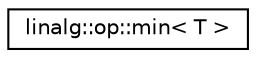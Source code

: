 digraph "Graphical Class Hierarchy"
{
  edge [fontname="Helvetica",fontsize="10",labelfontname="Helvetica",labelfontsize="10"];
  node [fontname="Helvetica",fontsize="10",shape=record];
  rankdir="LR";
  Node1 [label="linalg::op::min\< T \>",height=0.2,width=0.4,color="black", fillcolor="white", style="filled",URL="$structlinalg_1_1op_1_1min.html"];
}
